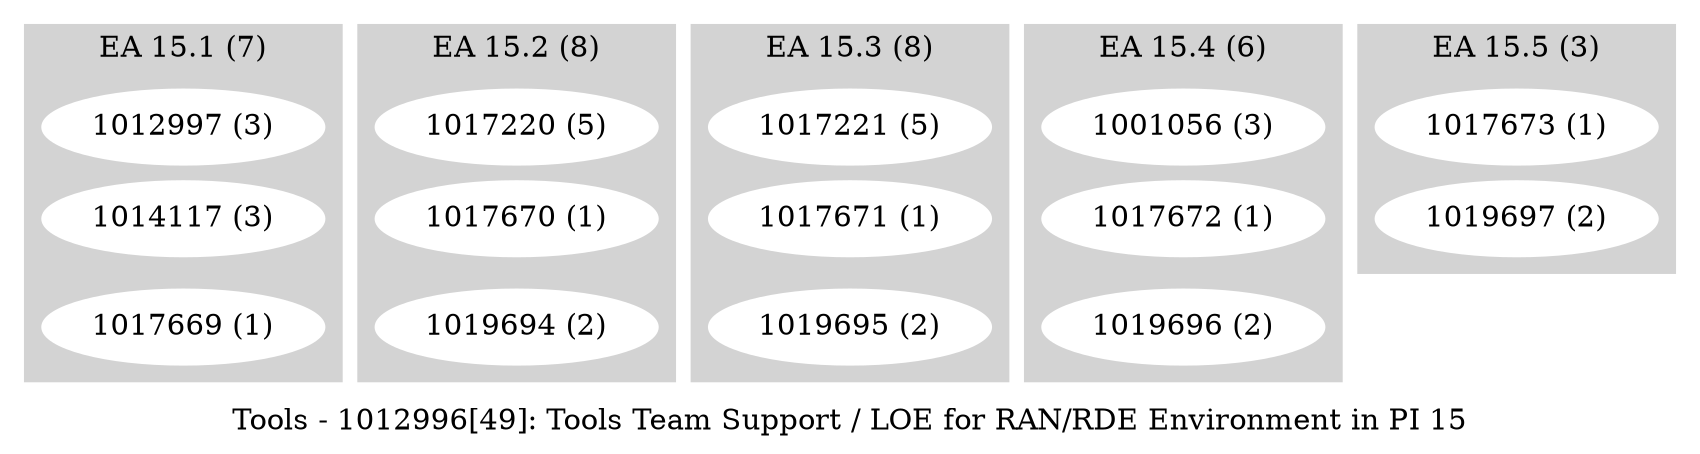 digraph G {
    label = "Tools - 1012996[49]: Tools Team Support / LOE for RAN/RDE Environment in PI 15";
    ranksep = .1
    subgraph cluster_1 {
        style=filled;
        color=lightgrey;
        node [style=filled,color=white];
        "1012997 (3)" ->       
        "1014117 (3)" ->       
        "1017669 (1)"
        [style=invis];
        label = "EA 15.1 (7)";
    }
    subgraph cluster_2 {
        style=filled;
        color=lightgrey;
        node [style=filled,color=white];
        "1017220 (5)" ->       
        "1017670 (1)" ->       
        "1019694 (2)"
        [style=invis];
        label = "EA 15.2 (8)";
    }
    subgraph cluster_3 {
        style=filled;
        color=lightgrey;
        node [style=filled,color=white];
        "1017221 (5)" ->       
        "1017671 (1)" ->       
        "1019695 (2)"
        [style=invis];
        label = "EA 15.3 (8)";
    }
    subgraph cluster_4 {
        style=filled;
        color=lightgrey;
        node [style=filled,color=white];
        "1001056 (3)" ->       
        "1017672 (1)" ->       
        "1019696 (2)"
        [style=invis];
        label = "EA 15.4 (6)";
    }
    subgraph cluster_5 {
        style=filled;
        color=lightgrey;
        node [style=filled,color=white];
        "1017673 (1)" ->       
        "1019697 (2)"
        [style=invis];
        label = "EA 15.5 (3)";
    }
}

